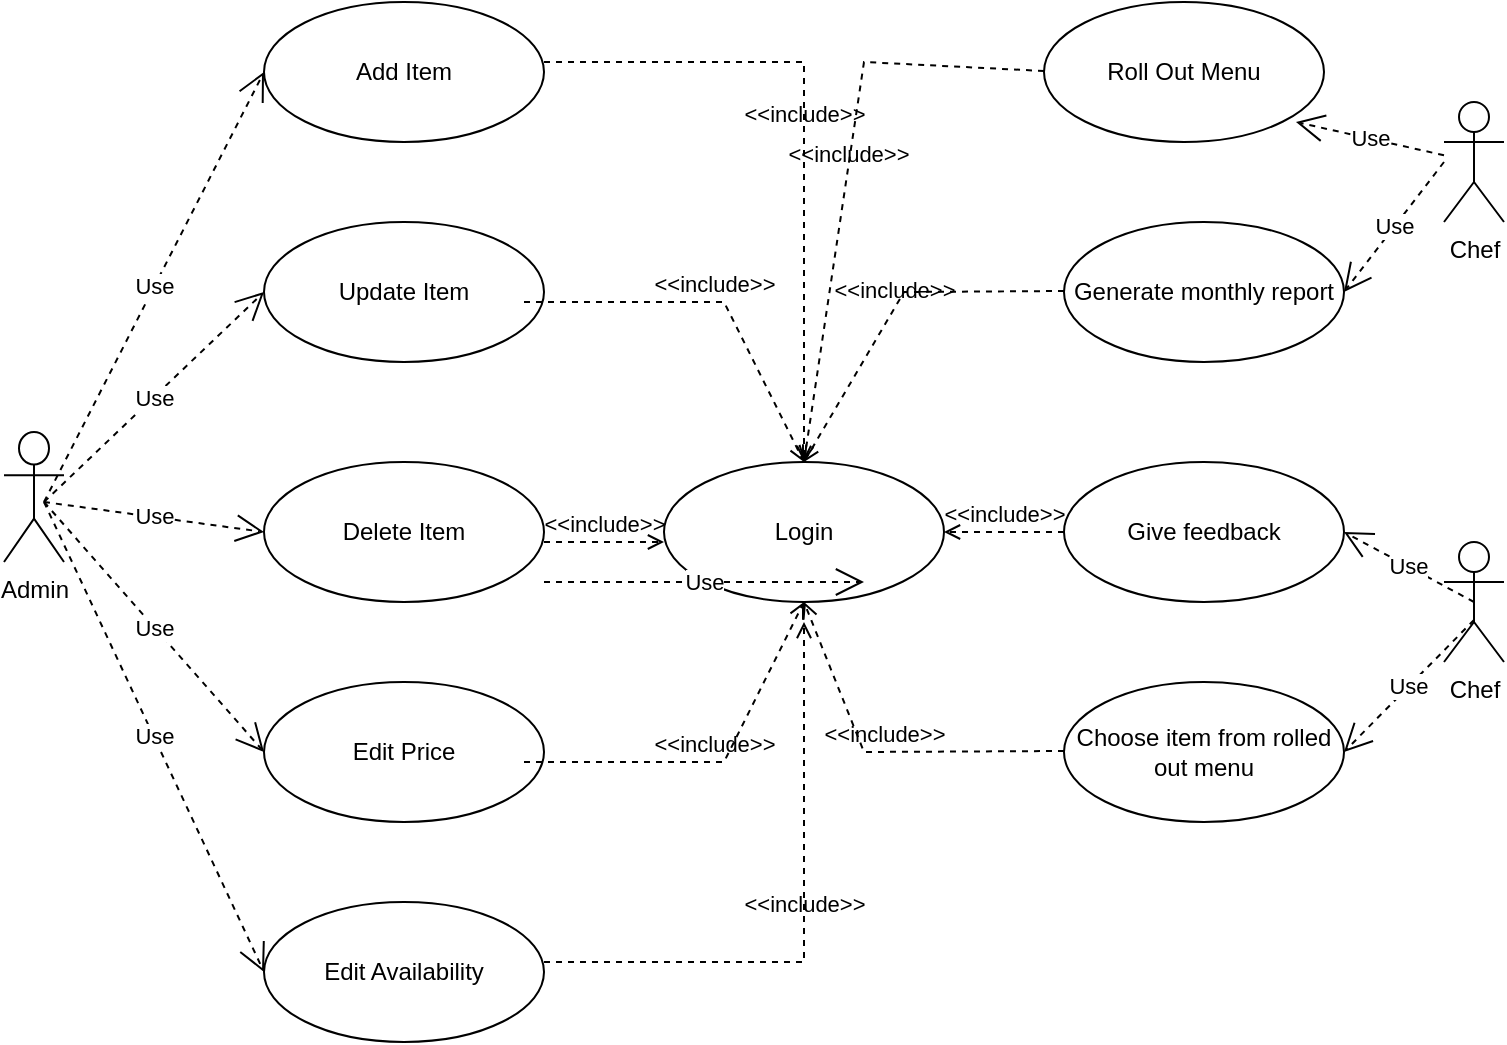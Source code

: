<mxfile version="24.4.13" type="device">
  <diagram name="Page-1" id="L0-ZPoFgoB3z7o1013aI">
    <mxGraphModel dx="810" dy="483" grid="1" gridSize="10" guides="1" tooltips="1" connect="1" arrows="1" fold="1" page="1" pageScale="1" pageWidth="850" pageHeight="1100" math="0" shadow="0">
      <root>
        <mxCell id="0" />
        <mxCell id="1" parent="0" />
        <mxCell id="ET92SHPKvtpUbfVpGWj1-1" value="Add Item" style="ellipse;whiteSpace=wrap;html=1;" parent="1" vertex="1">
          <mxGeometry x="200" y="10" width="140" height="70" as="geometry" />
        </mxCell>
        <mxCell id="ET92SHPKvtpUbfVpGWj1-2" value="Admin" style="shape=umlActor;html=1;verticalLabelPosition=bottom;verticalAlign=top;align=center;" parent="1" vertex="1">
          <mxGeometry x="70" y="225" width="30" height="65" as="geometry" />
        </mxCell>
        <mxCell id="ET92SHPKvtpUbfVpGWj1-3" value="Update Item" style="ellipse;whiteSpace=wrap;html=1;" parent="1" vertex="1">
          <mxGeometry x="200" y="120" width="140" height="70" as="geometry" />
        </mxCell>
        <mxCell id="ET92SHPKvtpUbfVpGWj1-4" value="Delete Item" style="ellipse;whiteSpace=wrap;html=1;" parent="1" vertex="1">
          <mxGeometry x="200" y="240" width="140" height="70" as="geometry" />
        </mxCell>
        <mxCell id="ET92SHPKvtpUbfVpGWj1-5" value="Edit Price" style="ellipse;whiteSpace=wrap;html=1;" parent="1" vertex="1">
          <mxGeometry x="200" y="350" width="140" height="70" as="geometry" />
        </mxCell>
        <mxCell id="ET92SHPKvtpUbfVpGWj1-6" value="Edit Availability" style="ellipse;whiteSpace=wrap;html=1;" parent="1" vertex="1">
          <mxGeometry x="200" y="460" width="140" height="70" as="geometry" />
        </mxCell>
        <mxCell id="ET92SHPKvtpUbfVpGWj1-7" value="Login" style="ellipse;whiteSpace=wrap;html=1;" parent="1" vertex="1">
          <mxGeometry x="400" y="240" width="140" height="70" as="geometry" />
        </mxCell>
        <mxCell id="ET92SHPKvtpUbfVpGWj1-8" value="Chef" style="shape=umlActor;html=1;verticalLabelPosition=bottom;verticalAlign=top;align=center;" parent="1" vertex="1">
          <mxGeometry x="790" y="60" width="30" height="60" as="geometry" />
        </mxCell>
        <mxCell id="ET92SHPKvtpUbfVpGWj1-9" value="Roll Out Menu" style="ellipse;whiteSpace=wrap;html=1;" parent="1" vertex="1">
          <mxGeometry x="590" y="10" width="140" height="70" as="geometry" />
        </mxCell>
        <mxCell id="ET92SHPKvtpUbfVpGWj1-12" value="Give feedback" style="ellipse;whiteSpace=wrap;html=1;" parent="1" vertex="1">
          <mxGeometry x="600" y="240" width="140" height="70" as="geometry" />
        </mxCell>
        <mxCell id="ET92SHPKvtpUbfVpGWj1-13" value="Generate monthly report" style="ellipse;whiteSpace=wrap;html=1;" parent="1" vertex="1">
          <mxGeometry x="600" y="120" width="140" height="70" as="geometry" />
        </mxCell>
        <mxCell id="ET92SHPKvtpUbfVpGWj1-15" value="&amp;lt;&amp;lt;include&amp;gt;&amp;gt;" style="edgeStyle=none;html=1;endArrow=open;verticalAlign=bottom;dashed=1;labelBackgroundColor=none;rounded=0;entryX=0.5;entryY=0;entryDx=0;entryDy=0;" parent="1" target="ET92SHPKvtpUbfVpGWj1-7" edge="1">
          <mxGeometry width="160" relative="1" as="geometry">
            <mxPoint x="340" y="40" as="sourcePoint" />
            <mxPoint x="500" y="40" as="targetPoint" />
            <Array as="points">
              <mxPoint x="470" y="40" />
            </Array>
          </mxGeometry>
        </mxCell>
        <mxCell id="ET92SHPKvtpUbfVpGWj1-16" value="&amp;lt;&amp;lt;include&amp;gt;&amp;gt;" style="edgeStyle=none;html=1;endArrow=open;verticalAlign=bottom;dashed=1;labelBackgroundColor=none;rounded=0;entryX=0.5;entryY=0;entryDx=0;entryDy=0;" parent="1" target="ET92SHPKvtpUbfVpGWj1-7" edge="1">
          <mxGeometry width="160" relative="1" as="geometry">
            <mxPoint x="330" y="160" as="sourcePoint" />
            <mxPoint x="460" y="230" as="targetPoint" />
            <Array as="points">
              <mxPoint x="430" y="160" />
            </Array>
          </mxGeometry>
        </mxCell>
        <mxCell id="ET92SHPKvtpUbfVpGWj1-17" value="&amp;lt;&amp;lt;include&amp;gt;&amp;gt;" style="edgeStyle=none;html=1;endArrow=open;verticalAlign=bottom;dashed=1;labelBackgroundColor=none;rounded=0;" parent="1" edge="1">
          <mxGeometry width="160" relative="1" as="geometry">
            <mxPoint x="340" y="280" as="sourcePoint" />
            <mxPoint x="400" y="280" as="targetPoint" />
          </mxGeometry>
        </mxCell>
        <mxCell id="ET92SHPKvtpUbfVpGWj1-18" value="&amp;lt;&amp;lt;include&amp;gt;&amp;gt;" style="edgeStyle=none;html=1;endArrow=open;verticalAlign=bottom;dashed=1;labelBackgroundColor=none;rounded=0;entryX=0.5;entryY=1;entryDx=0;entryDy=0;" parent="1" target="ET92SHPKvtpUbfVpGWj1-7" edge="1">
          <mxGeometry width="160" relative="1" as="geometry">
            <mxPoint x="330" y="390" as="sourcePoint" />
            <mxPoint x="490" y="390" as="targetPoint" />
            <Array as="points">
              <mxPoint x="430" y="390" />
            </Array>
          </mxGeometry>
        </mxCell>
        <mxCell id="ET92SHPKvtpUbfVpGWj1-19" value="&amp;lt;&amp;lt;include&amp;gt;&amp;gt;" style="edgeStyle=none;html=1;endArrow=open;verticalAlign=bottom;dashed=1;labelBackgroundColor=none;rounded=0;" parent="1" edge="1">
          <mxGeometry width="160" relative="1" as="geometry">
            <mxPoint x="340" y="490" as="sourcePoint" />
            <mxPoint x="470" y="320" as="targetPoint" />
            <Array as="points">
              <mxPoint x="470" y="490" />
            </Array>
          </mxGeometry>
        </mxCell>
        <mxCell id="ET92SHPKvtpUbfVpGWj1-20" value="&amp;lt;&amp;lt;include&amp;gt;&amp;gt;" style="edgeStyle=none;html=1;endArrow=open;verticalAlign=bottom;dashed=1;labelBackgroundColor=none;rounded=0;" parent="1" edge="1">
          <mxGeometry width="160" relative="1" as="geometry">
            <mxPoint x="590" y="44.5" as="sourcePoint" />
            <mxPoint x="470" y="240" as="targetPoint" />
            <Array as="points">
              <mxPoint x="500" y="40" />
            </Array>
          </mxGeometry>
        </mxCell>
        <mxCell id="ET92SHPKvtpUbfVpGWj1-21" value="&amp;lt;&amp;lt;include&amp;gt;&amp;gt;" style="edgeStyle=none;html=1;endArrow=open;verticalAlign=bottom;dashed=1;labelBackgroundColor=none;rounded=0;" parent="1" edge="1">
          <mxGeometry width="160" relative="1" as="geometry">
            <mxPoint x="600" y="154.5" as="sourcePoint" />
            <mxPoint x="470" y="240" as="targetPoint" />
            <Array as="points">
              <mxPoint x="520" y="155" />
            </Array>
          </mxGeometry>
        </mxCell>
        <mxCell id="ET92SHPKvtpUbfVpGWj1-22" value="&amp;lt;&amp;lt;include&amp;gt;&amp;gt;" style="edgeStyle=none;html=1;endArrow=open;verticalAlign=bottom;dashed=1;labelBackgroundColor=none;rounded=0;entryX=1;entryY=0.5;entryDx=0;entryDy=0;exitX=0;exitY=0.5;exitDx=0;exitDy=0;" parent="1" source="ET92SHPKvtpUbfVpGWj1-12" target="ET92SHPKvtpUbfVpGWj1-7" edge="1">
          <mxGeometry width="160" relative="1" as="geometry">
            <mxPoint x="610" y="274.5" as="sourcePoint" />
            <mxPoint x="450" y="274.5" as="targetPoint" />
          </mxGeometry>
        </mxCell>
        <mxCell id="ET92SHPKvtpUbfVpGWj1-23" value="&amp;lt;&amp;lt;include&amp;gt;&amp;gt;" style="edgeStyle=none;html=1;endArrow=open;verticalAlign=bottom;dashed=1;labelBackgroundColor=none;rounded=0;" parent="1" edge="1">
          <mxGeometry width="160" relative="1" as="geometry">
            <mxPoint x="600" y="384.5" as="sourcePoint" />
            <mxPoint x="470" y="310" as="targetPoint" />
            <Array as="points">
              <mxPoint x="500" y="385" />
            </Array>
          </mxGeometry>
        </mxCell>
        <mxCell id="ET92SHPKvtpUbfVpGWj1-24" value="Use" style="endArrow=open;endSize=12;dashed=1;html=1;rounded=0;entryX=0;entryY=0.5;entryDx=0;entryDy=0;" parent="1" target="ET92SHPKvtpUbfVpGWj1-1" edge="1">
          <mxGeometry width="160" relative="1" as="geometry">
            <mxPoint x="90" y="260" as="sourcePoint" />
            <mxPoint x="250" y="260" as="targetPoint" />
          </mxGeometry>
        </mxCell>
        <mxCell id="ET92SHPKvtpUbfVpGWj1-25" value="Use" style="endArrow=open;endSize=12;dashed=1;html=1;rounded=0;" parent="1" edge="1">
          <mxGeometry width="160" relative="1" as="geometry">
            <mxPoint x="340" y="300" as="sourcePoint" />
            <mxPoint x="500" y="300" as="targetPoint" />
          </mxGeometry>
        </mxCell>
        <mxCell id="ET92SHPKvtpUbfVpGWj1-26" value="Use" style="endArrow=open;endSize=12;dashed=1;html=1;rounded=0;entryX=0;entryY=0.5;entryDx=0;entryDy=0;" parent="1" target="ET92SHPKvtpUbfVpGWj1-3" edge="1">
          <mxGeometry width="160" relative="1" as="geometry">
            <mxPoint x="90" y="260" as="sourcePoint" />
            <mxPoint x="250" y="260" as="targetPoint" />
          </mxGeometry>
        </mxCell>
        <mxCell id="ET92SHPKvtpUbfVpGWj1-27" value="Use" style="endArrow=open;endSize=12;dashed=1;html=1;rounded=0;entryX=0;entryY=0.5;entryDx=0;entryDy=0;" parent="1" target="ET92SHPKvtpUbfVpGWj1-4" edge="1">
          <mxGeometry width="160" relative="1" as="geometry">
            <mxPoint x="90" y="260" as="sourcePoint" />
            <mxPoint x="250" y="260" as="targetPoint" />
          </mxGeometry>
        </mxCell>
        <mxCell id="ET92SHPKvtpUbfVpGWj1-28" value="Use" style="endArrow=open;endSize=12;dashed=1;html=1;rounded=0;entryX=0;entryY=0.5;entryDx=0;entryDy=0;" parent="1" target="ET92SHPKvtpUbfVpGWj1-5" edge="1">
          <mxGeometry width="160" relative="1" as="geometry">
            <mxPoint x="90" y="260" as="sourcePoint" />
            <mxPoint x="250" y="260" as="targetPoint" />
          </mxGeometry>
        </mxCell>
        <mxCell id="ET92SHPKvtpUbfVpGWj1-29" value="Use" style="endArrow=open;endSize=12;dashed=1;html=1;rounded=0;entryX=0;entryY=0.5;entryDx=0;entryDy=0;" parent="1" target="ET92SHPKvtpUbfVpGWj1-6" edge="1">
          <mxGeometry width="160" relative="1" as="geometry">
            <mxPoint x="90" y="260" as="sourcePoint" />
            <mxPoint x="250" y="260" as="targetPoint" />
          </mxGeometry>
        </mxCell>
        <mxCell id="ET92SHPKvtpUbfVpGWj1-32" value="Use" style="endArrow=open;endSize=12;dashed=1;html=1;rounded=0;exitX=0.5;exitY=0.5;exitDx=0;exitDy=0;exitPerimeter=0;entryX=1;entryY=0.5;entryDx=0;entryDy=0;" parent="1" source="ET92SHPKvtpUbfVpGWj1-37" target="ET92SHPKvtpUbfVpGWj1-12" edge="1">
          <mxGeometry width="160" relative="1" as="geometry">
            <mxPoint x="760" y="330" as="sourcePoint" />
            <mxPoint x="600" y="330" as="targetPoint" />
          </mxGeometry>
        </mxCell>
        <mxCell id="ET92SHPKvtpUbfVpGWj1-33" value="Use" style="endArrow=open;endSize=12;dashed=1;html=1;rounded=0;exitX=0.5;exitY=0.65;exitDx=0;exitDy=0;exitPerimeter=0;entryX=1;entryY=0.5;entryDx=0;entryDy=0;" parent="1" source="ET92SHPKvtpUbfVpGWj1-37" target="ET92SHPKvtpUbfVpGWj1-36" edge="1">
          <mxGeometry width="160" relative="1" as="geometry">
            <mxPoint x="750" y="530" as="sourcePoint" />
            <mxPoint x="590" y="530" as="targetPoint" />
          </mxGeometry>
        </mxCell>
        <mxCell id="ET92SHPKvtpUbfVpGWj1-34" value="Use" style="endArrow=open;endSize=12;dashed=1;html=1;rounded=0;entryX=1;entryY=0.5;entryDx=0;entryDy=0;" parent="1" target="ET92SHPKvtpUbfVpGWj1-13" edge="1">
          <mxGeometry width="160" relative="1" as="geometry">
            <mxPoint x="790" y="90" as="sourcePoint" />
            <mxPoint x="640" y="270" as="targetPoint" />
          </mxGeometry>
        </mxCell>
        <mxCell id="ET92SHPKvtpUbfVpGWj1-35" value="Use" style="endArrow=open;endSize=12;dashed=1;html=1;rounded=0;entryX=0.9;entryY=0.857;entryDx=0;entryDy=0;entryPerimeter=0;" parent="1" source="ET92SHPKvtpUbfVpGWj1-8" target="ET92SHPKvtpUbfVpGWj1-9" edge="1">
          <mxGeometry width="160" relative="1" as="geometry">
            <mxPoint x="797.06" y="267.5" as="sourcePoint" />
            <mxPoint x="740" y="60" as="targetPoint" />
          </mxGeometry>
        </mxCell>
        <mxCell id="ET92SHPKvtpUbfVpGWj1-36" value="Choose item from rolled out menu" style="ellipse;whiteSpace=wrap;html=1;" parent="1" vertex="1">
          <mxGeometry x="600" y="350" width="140" height="70" as="geometry" />
        </mxCell>
        <mxCell id="ET92SHPKvtpUbfVpGWj1-37" value="Chef" style="shape=umlActor;html=1;verticalLabelPosition=bottom;verticalAlign=top;align=center;" parent="1" vertex="1">
          <mxGeometry x="790" y="280" width="30" height="60" as="geometry" />
        </mxCell>
      </root>
    </mxGraphModel>
  </diagram>
</mxfile>
